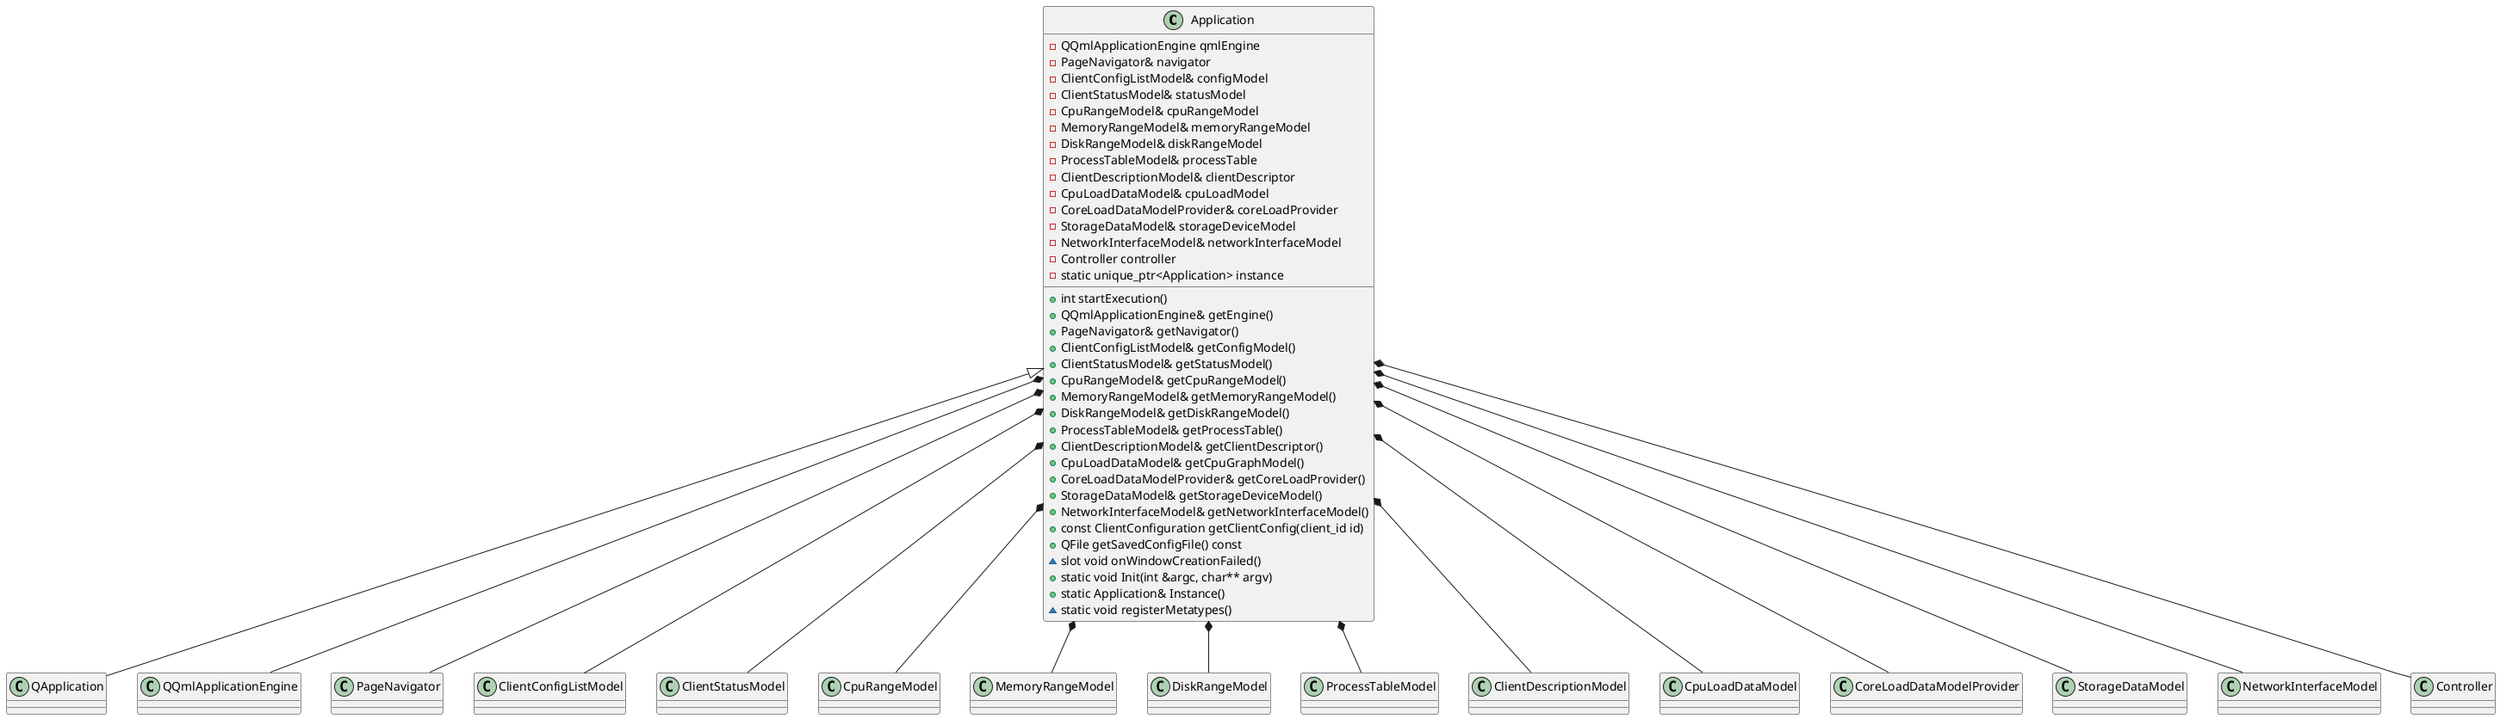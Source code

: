 @startuml

class Application {
    + int startExecution()
    + QQmlApplicationEngine& getEngine()
    + PageNavigator& getNavigator()
    + ClientConfigListModel& getConfigModel()
    + ClientStatusModel& getStatusModel()
    + CpuRangeModel& getCpuRangeModel()
    + MemoryRangeModel& getMemoryRangeModel()
    + DiskRangeModel& getDiskRangeModel()
    + ProcessTableModel& getProcessTable()
    + ClientDescriptionModel& getClientDescriptor()
    + CpuLoadDataModel& getCpuGraphModel()
    + CoreLoadDataModelProvider& getCoreLoadProvider()
    + StorageDataModel& getStorageDeviceModel()
    + NetworkInterfaceModel& getNetworkInterfaceModel()
    + const ClientConfiguration getClientConfig(client_id id)
    + QFile getSavedConfigFile() const
    ~ slot void onWindowCreationFailed()
    + static void Init(int &argc, char** argv)
    + static Application& Instance()
    ~ static void registerMetatypes()
    - QQmlApplicationEngine qmlEngine
    - PageNavigator& navigator
    - ClientConfigListModel& configModel
    - ClientStatusModel& statusModel
    - CpuRangeModel& cpuRangeModel
    - MemoryRangeModel& memoryRangeModel
    - DiskRangeModel& diskRangeModel
    - ProcessTableModel& processTable
    - ClientDescriptionModel& clientDescriptor
    - CpuLoadDataModel& cpuLoadModel
    - CoreLoadDataModelProvider& coreLoadProvider
    - StorageDataModel& storageDeviceModel
    - NetworkInterfaceModel& networkInterfaceModel
    - Controller controller
    - static unique_ptr<Application> instance
}

Application <|-- QApplication
Application *-- QQmlApplicationEngine
Application *-- PageNavigator
Application *-- ClientConfigListModel
Application *-- ClientStatusModel
Application *-- CpuRangeModel
Application *-- MemoryRangeModel
Application *-- DiskRangeModel
Application *-- ProcessTableModel
Application *-- ClientDescriptionModel
Application *-- CpuLoadDataModel
Application *-- CoreLoadDataModelProvider
Application *-- StorageDataModel
Application *-- NetworkInterfaceModel
Application *-- Controller

@enduml
